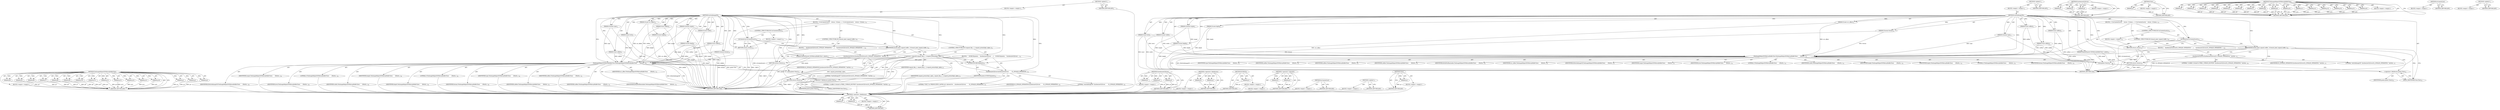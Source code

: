 digraph "View" {
vulnerable_117 [label=<(METHOD,&lt;operator&gt;.fieldAccess)>];
vulnerable_118 [label=<(PARAM,p1)>];
vulnerable_119 [label=<(PARAM,p2)>];
vulnerable_120 [label=<(BLOCK,&lt;empty&gt;,&lt;empty&gt;)>];
vulnerable_121 [label=<(METHOD_RETURN,ANY)>];
vulnerable_6 [label=<(METHOD,&lt;global&gt;)<SUB>1</SUB>>];
vulnerable_7 [label=<(BLOCK,&lt;empty&gt;,&lt;empty&gt;)<SUB>1</SUB>>];
vulnerable_8 [label=<(METHOD,texSubImage3D)<SUB>1</SUB>>];
vulnerable_9 [label=<(PARAM,GLenum target)<SUB>2</SUB>>];
vulnerable_10 [label=<(PARAM,GLint level)<SUB>3</SUB>>];
vulnerable_11 [label=<(PARAM,GLint xoffset)<SUB>4</SUB>>];
vulnerable_12 [label=<(PARAM,GLint yoffset)<SUB>5</SUB>>];
vulnerable_13 [label=<(PARAM,GLint zoffset)<SUB>6</SUB>>];
vulnerable_14 [label=<(PARAM,GLsizei width)<SUB>7</SUB>>];
vulnerable_15 [label=<(PARAM,GLsizei height)<SUB>8</SUB>>];
vulnerable_16 [label=<(PARAM,GLsizei depth)<SUB>9</SUB>>];
vulnerable_17 [label=<(PARAM,GLenum format)<SUB>10</SUB>>];
vulnerable_18 [label=<(PARAM,GLenum type)<SUB>11</SUB>>];
vulnerable_19 [label=<(PARAM,MaybeShared&lt;DOMArrayBufferView&gt; pixels)<SUB>12</SUB>>];
vulnerable_20 [label=<(PARAM,GLuint src_offset)<SUB>13</SUB>>];
vulnerable_21 [label=<(BLOCK,{
  if (isContextLost())
    return;
  if (boun...,{
  if (isContextLost())
    return;
  if (boun...)<SUB>13</SUB>>];
vulnerable_22 [label=<(CONTROL_STRUCTURE,IF,if (isContextLost()))<SUB>14</SUB>>];
vulnerable_23 [label=<(isContextLost,isContextLost())<SUB>14</SUB>>];
vulnerable_24 [label=<(BLOCK,&lt;empty&gt;,&lt;empty&gt;)<SUB>15</SUB>>];
vulnerable_25 [label=<(RETURN,return;,return;)<SUB>15</SUB>>];
vulnerable_26 [label=<(CONTROL_STRUCTURE,IF,if (bound_pixel_unpack_buffer_))<SUB>16</SUB>>];
vulnerable_27 [label=<(IDENTIFIER,bound_pixel_unpack_buffer_,if (bound_pixel_unpack_buffer_))<SUB>16</SUB>>];
vulnerable_28 [label=<(BLOCK,{
    SynthesizeGLError(GL_INVALID_OPERATION, &quot;...,{
    SynthesizeGLError(GL_INVALID_OPERATION, &quot;...)<SUB>16</SUB>>];
vulnerable_29 [label=<(SynthesizeGLError,SynthesizeGLError(GL_INVALID_OPERATION, &quot;texSub...)<SUB>17</SUB>>];
vulnerable_30 [label=<(IDENTIFIER,GL_INVALID_OPERATION,SynthesizeGLError(GL_INVALID_OPERATION, &quot;texSub...)<SUB>17</SUB>>];
vulnerable_31 [label=<(LITERAL,&quot;texSubImage3D&quot;,SynthesizeGLError(GL_INVALID_OPERATION, &quot;texSub...)<SUB>17</SUB>>];
vulnerable_32 [label=<(LITERAL,&quot;a buffer is bound to PIXEL_UNPACK_BUFFER&quot;,SynthesizeGLError(GL_INVALID_OPERATION, &quot;texSub...)<SUB>18</SUB>>];
vulnerable_33 [label=<(RETURN,return;,return;)<SUB>19</SUB>>];
vulnerable_34 [label=<(TexImageHelperDOMArrayBufferView,TexImageHelperDOMArrayBufferView(
       kTexSu...)<SUB>21</SUB>>];
vulnerable_35 [label=<(IDENTIFIER,kTexSubImage3D,TexImageHelperDOMArrayBufferView(
       kTexSu...)<SUB>22</SUB>>];
vulnerable_36 [label=<(IDENTIFIER,target,TexImageHelperDOMArrayBufferView(
       kTexSu...)<SUB>22</SUB>>];
vulnerable_37 [label=<(IDENTIFIER,level,TexImageHelperDOMArrayBufferView(
       kTexSu...)<SUB>22</SUB>>];
vulnerable_38 [label=<(LITERAL,0,TexImageHelperDOMArrayBufferView(
       kTexSu...)<SUB>22</SUB>>];
vulnerable_39 [label=<(IDENTIFIER,width,TexImageHelperDOMArrayBufferView(
       kTexSu...)<SUB>22</SUB>>];
vulnerable_40 [label=<(IDENTIFIER,height,TexImageHelperDOMArrayBufferView(
       kTexSu...)<SUB>22</SUB>>];
vulnerable_41 [label=<(IDENTIFIER,depth,TexImageHelperDOMArrayBufferView(
       kTexSu...)<SUB>22</SUB>>];
vulnerable_42 [label=<(LITERAL,0,TexImageHelperDOMArrayBufferView(
       kTexSu...)<SUB>22</SUB>>];
vulnerable_43 [label=<(IDENTIFIER,format,TexImageHelperDOMArrayBufferView(
       kTexSu...)<SUB>22</SUB>>];
vulnerable_44 [label=<(IDENTIFIER,type,TexImageHelperDOMArrayBufferView(
       kTexSu...)<SUB>22</SUB>>];
vulnerable_45 [label=<(IDENTIFIER,xoffset,TexImageHelperDOMArrayBufferView(
       kTexSu...)<SUB>23</SUB>>];
vulnerable_46 [label=<(IDENTIFIER,yoffset,TexImageHelperDOMArrayBufferView(
       kTexSu...)<SUB>23</SUB>>];
vulnerable_47 [label=<(IDENTIFIER,zoffset,TexImageHelperDOMArrayBufferView(
       kTexSu...)<SUB>23</SUB>>];
vulnerable_48 [label=<(View,pixels.View())<SUB>23</SUB>>];
vulnerable_49 [label=<(&lt;operator&gt;.fieldAccess,pixels.View)<SUB>23</SUB>>];
vulnerable_50 [label=<(IDENTIFIER,pixels,pixels.View())<SUB>23</SUB>>];
vulnerable_51 [label=<(FIELD_IDENTIFIER,View,View)<SUB>23</SUB>>];
vulnerable_52 [label=<(IDENTIFIER,kNullNotReachable,TexImageHelperDOMArrayBufferView(
       kTexSu...)<SUB>23</SUB>>];
vulnerable_53 [label=<(IDENTIFIER,src_offset,TexImageHelperDOMArrayBufferView(
       kTexSu...)<SUB>23</SUB>>];
vulnerable_54 [label=<(METHOD_RETURN,void)<SUB>1</SUB>>];
vulnerable_56 [label=<(METHOD_RETURN,ANY)<SUB>1</SUB>>];
vulnerable_88 [label=<(METHOD,SynthesizeGLError)>];
vulnerable_89 [label=<(PARAM,p1)>];
vulnerable_90 [label=<(PARAM,p2)>];
vulnerable_91 [label=<(PARAM,p3)>];
vulnerable_92 [label=<(BLOCK,&lt;empty&gt;,&lt;empty&gt;)>];
vulnerable_93 [label=<(METHOD_RETURN,ANY)>];
vulnerable_113 [label=<(METHOD,View)>];
vulnerable_114 [label=<(PARAM,p1)>];
vulnerable_115 [label=<(BLOCK,&lt;empty&gt;,&lt;empty&gt;)>];
vulnerable_116 [label=<(METHOD_RETURN,ANY)>];
vulnerable_94 [label=<(METHOD,TexImageHelperDOMArrayBufferView)>];
vulnerable_95 [label=<(PARAM,p1)>];
vulnerable_96 [label=<(PARAM,p2)>];
vulnerable_97 [label=<(PARAM,p3)>];
vulnerable_98 [label=<(PARAM,p4)>];
vulnerable_99 [label=<(PARAM,p5)>];
vulnerable_100 [label=<(PARAM,p6)>];
vulnerable_101 [label=<(PARAM,p7)>];
vulnerable_102 [label=<(PARAM,p8)>];
vulnerable_103 [label=<(PARAM,p9)>];
vulnerable_104 [label=<(PARAM,p10)>];
vulnerable_105 [label=<(PARAM,p11)>];
vulnerable_106 [label=<(PARAM,p12)>];
vulnerable_107 [label=<(PARAM,p13)>];
vulnerable_108 [label=<(PARAM,p14)>];
vulnerable_109 [label=<(PARAM,p15)>];
vulnerable_110 [label=<(PARAM,p16)>];
vulnerable_111 [label=<(BLOCK,&lt;empty&gt;,&lt;empty&gt;)>];
vulnerable_112 [label=<(METHOD_RETURN,ANY)>];
vulnerable_85 [label=<(METHOD,isContextLost)>];
vulnerable_86 [label=<(BLOCK,&lt;empty&gt;,&lt;empty&gt;)>];
vulnerable_87 [label=<(METHOD_RETURN,ANY)>];
vulnerable_79 [label=<(METHOD,&lt;global&gt;)<SUB>1</SUB>>];
vulnerable_80 [label=<(BLOCK,&lt;empty&gt;,&lt;empty&gt;)>];
vulnerable_81 [label=<(METHOD_RETURN,ANY)>];
fixed_117 [label=<(METHOD,TexImageHelperDOMArrayBufferView)>];
fixed_118 [label=<(PARAM,p1)>];
fixed_119 [label=<(PARAM,p2)>];
fixed_120 [label=<(PARAM,p3)>];
fixed_121 [label=<(PARAM,p4)>];
fixed_122 [label=<(PARAM,p5)>];
fixed_123 [label=<(PARAM,p6)>];
fixed_124 [label=<(PARAM,p7)>];
fixed_125 [label=<(PARAM,p8)>];
fixed_126 [label=<(PARAM,p9)>];
fixed_127 [label=<(PARAM,p10)>];
fixed_128 [label=<(PARAM,p11)>];
fixed_129 [label=<(PARAM,p12)>];
fixed_130 [label=<(PARAM,p13)>];
fixed_131 [label=<(PARAM,p14)>];
fixed_132 [label=<(PARAM,p15)>];
fixed_133 [label=<(PARAM,p16)>];
fixed_134 [label=<(BLOCK,&lt;empty&gt;,&lt;empty&gt;)>];
fixed_135 [label=<(METHOD_RETURN,ANY)>];
fixed_6 [label=<(METHOD,&lt;global&gt;)<SUB>1</SUB>>];
fixed_7 [label=<(BLOCK,&lt;empty&gt;,&lt;empty&gt;)<SUB>1</SUB>>];
fixed_8 [label=<(METHOD,texSubImage3D)<SUB>1</SUB>>];
fixed_9 [label=<(PARAM,GLenum target)<SUB>2</SUB>>];
fixed_10 [label=<(PARAM,GLint level)<SUB>3</SUB>>];
fixed_11 [label=<(PARAM,GLint xoffset)<SUB>4</SUB>>];
fixed_12 [label=<(PARAM,GLint yoffset)<SUB>5</SUB>>];
fixed_13 [label=<(PARAM,GLint zoffset)<SUB>6</SUB>>];
fixed_14 [label=<(PARAM,GLsizei width)<SUB>7</SUB>>];
fixed_15 [label=<(PARAM,GLsizei height)<SUB>8</SUB>>];
fixed_16 [label=<(PARAM,GLsizei depth)<SUB>9</SUB>>];
fixed_17 [label=<(PARAM,GLenum format)<SUB>10</SUB>>];
fixed_18 [label=<(PARAM,GLenum type)<SUB>11</SUB>>];
fixed_19 [label=<(PARAM,MaybeShared&lt;DOMArrayBufferView&gt; pixels)<SUB>12</SUB>>];
fixed_20 [label=<(PARAM,GLuint src_offset)<SUB>13</SUB>>];
fixed_21 [label=<(BLOCK,{
  if (isContextLost())
    return;
  if (boun...,{
  if (isContextLost())
    return;
  if (boun...)<SUB>13</SUB>>];
fixed_22 [label=<(CONTROL_STRUCTURE,IF,if (isContextLost()))<SUB>14</SUB>>];
fixed_23 [label=<(isContextLost,isContextLost())<SUB>14</SUB>>];
fixed_24 [label=<(BLOCK,&lt;empty&gt;,&lt;empty&gt;)<SUB>15</SUB>>];
fixed_25 [label=<(RETURN,return;,return;)<SUB>15</SUB>>];
fixed_26 [label=<(CONTROL_STRUCTURE,IF,if (bound_pixel_unpack_buffer_))<SUB>16</SUB>>];
fixed_27 [label=<(IDENTIFIER,bound_pixel_unpack_buffer_,if (bound_pixel_unpack_buffer_))<SUB>16</SUB>>];
fixed_28 [label=<(BLOCK,{
    SynthesizeGLError(GL_INVALID_OPERATION, &quot;...,{
    SynthesizeGLError(GL_INVALID_OPERATION, &quot;...)<SUB>16</SUB>>];
fixed_29 [label=<(SynthesizeGLError,SynthesizeGLError(GL_INVALID_OPERATION, &quot;texSub...)<SUB>17</SUB>>];
fixed_30 [label=<(IDENTIFIER,GL_INVALID_OPERATION,SynthesizeGLError(GL_INVALID_OPERATION, &quot;texSub...)<SUB>17</SUB>>];
fixed_31 [label=<(LITERAL,&quot;texSubImage3D&quot;,SynthesizeGLError(GL_INVALID_OPERATION, &quot;texSub...)<SUB>17</SUB>>];
fixed_32 [label=<(LITERAL,&quot;a buffer is bound to PIXEL_UNPACK_BUFFER&quot;,SynthesizeGLError(GL_INVALID_OPERATION, &quot;texSub...)<SUB>18</SUB>>];
fixed_33 [label=<(RETURN,return;,return;)<SUB>19</SUB>>];
fixed_34 [label=<(CONTROL_STRUCTURE,IF,if (unpack_flip_y_ || unpack_premultiply_alpha_))<SUB>21</SUB>>];
fixed_35 [label=<(&lt;operator&gt;.logicalOr,unpack_flip_y_ || unpack_premultiply_alpha_)<SUB>21</SUB>>];
fixed_36 [label=<(IDENTIFIER,unpack_flip_y_,unpack_flip_y_ || unpack_premultiply_alpha_)<SUB>21</SUB>>];
fixed_37 [label=<(IDENTIFIER,unpack_premultiply_alpha_,unpack_flip_y_ || unpack_premultiply_alpha_)<SUB>21</SUB>>];
fixed_38 [label=<(BLOCK,{
    DCHECK(pixels);
    SynthesizeGLError(
  ...,{
    DCHECK(pixels);
    SynthesizeGLError(
  ...)<SUB>21</SUB>>];
fixed_39 [label=<(DCHECK,DCHECK(pixels))<SUB>22</SUB>>];
fixed_40 [label=<(IDENTIFIER,pixels,DCHECK(pixels))<SUB>22</SUB>>];
fixed_41 [label=<(SynthesizeGLError,SynthesizeGLError(
        GL_INVALID_OPERATION...)<SUB>23</SUB>>];
fixed_42 [label=<(IDENTIFIER,GL_INVALID_OPERATION,SynthesizeGLError(
        GL_INVALID_OPERATION...)<SUB>24</SUB>>];
fixed_43 [label=<(LITERAL,&quot;texSubImage3D&quot;,SynthesizeGLError(
        GL_INVALID_OPERATION...)<SUB>24</SUB>>];
fixed_44 [label=<(LITERAL,&quot;FLIP_Y or PREMULTIPLY_ALPHA isn't allowed for ...,SynthesizeGLError(
        GL_INVALID_OPERATION...)<SUB>25</SUB>>];
fixed_45 [label=<(RETURN,return;,return;)<SUB>26</SUB>>];
fixed_46 [label=<(TexImageHelperDOMArrayBufferView,TexImageHelperDOMArrayBufferView(
       kTexSu...)<SUB>29</SUB>>];
fixed_47 [label=<(IDENTIFIER,kTexSubImage3D,TexImageHelperDOMArrayBufferView(
       kTexSu...)<SUB>30</SUB>>];
fixed_48 [label=<(IDENTIFIER,target,TexImageHelperDOMArrayBufferView(
       kTexSu...)<SUB>30</SUB>>];
fixed_49 [label=<(IDENTIFIER,level,TexImageHelperDOMArrayBufferView(
       kTexSu...)<SUB>30</SUB>>];
fixed_50 [label=<(LITERAL,0,TexImageHelperDOMArrayBufferView(
       kTexSu...)<SUB>30</SUB>>];
fixed_51 [label=<(IDENTIFIER,width,TexImageHelperDOMArrayBufferView(
       kTexSu...)<SUB>30</SUB>>];
fixed_52 [label=<(IDENTIFIER,height,TexImageHelperDOMArrayBufferView(
       kTexSu...)<SUB>30</SUB>>];
fixed_53 [label=<(IDENTIFIER,depth,TexImageHelperDOMArrayBufferView(
       kTexSu...)<SUB>30</SUB>>];
fixed_54 [label=<(LITERAL,0,TexImageHelperDOMArrayBufferView(
       kTexSu...)<SUB>30</SUB>>];
fixed_55 [label=<(IDENTIFIER,format,TexImageHelperDOMArrayBufferView(
       kTexSu...)<SUB>30</SUB>>];
fixed_56 [label=<(IDENTIFIER,type,TexImageHelperDOMArrayBufferView(
       kTexSu...)<SUB>30</SUB>>];
fixed_57 [label=<(IDENTIFIER,xoffset,TexImageHelperDOMArrayBufferView(
       kTexSu...)<SUB>31</SUB>>];
fixed_58 [label=<(IDENTIFIER,yoffset,TexImageHelperDOMArrayBufferView(
       kTexSu...)<SUB>31</SUB>>];
fixed_59 [label=<(IDENTIFIER,zoffset,TexImageHelperDOMArrayBufferView(
       kTexSu...)<SUB>31</SUB>>];
fixed_60 [label=<(View,pixels.View())<SUB>31</SUB>>];
fixed_61 [label=<(&lt;operator&gt;.fieldAccess,pixels.View)<SUB>31</SUB>>];
fixed_62 [label=<(IDENTIFIER,pixels,pixels.View())<SUB>31</SUB>>];
fixed_63 [label=<(FIELD_IDENTIFIER,View,View)<SUB>31</SUB>>];
fixed_64 [label=<(IDENTIFIER,kNullNotReachable,TexImageHelperDOMArrayBufferView(
       kTexSu...)<SUB>31</SUB>>];
fixed_65 [label=<(IDENTIFIER,src_offset,TexImageHelperDOMArrayBufferView(
       kTexSu...)<SUB>31</SUB>>];
fixed_66 [label=<(METHOD_RETURN,void)<SUB>1</SUB>>];
fixed_68 [label=<(METHOD_RETURN,ANY)<SUB>1</SUB>>];
fixed_102 [label=<(METHOD,SynthesizeGLError)>];
fixed_103 [label=<(PARAM,p1)>];
fixed_104 [label=<(PARAM,p2)>];
fixed_105 [label=<(PARAM,p3)>];
fixed_106 [label=<(BLOCK,&lt;empty&gt;,&lt;empty&gt;)>];
fixed_107 [label=<(METHOD_RETURN,ANY)>];
fixed_140 [label=<(METHOD,&lt;operator&gt;.fieldAccess)>];
fixed_141 [label=<(PARAM,p1)>];
fixed_142 [label=<(PARAM,p2)>];
fixed_143 [label=<(BLOCK,&lt;empty&gt;,&lt;empty&gt;)>];
fixed_144 [label=<(METHOD_RETURN,ANY)>];
fixed_113 [label=<(METHOD,DCHECK)>];
fixed_114 [label=<(PARAM,p1)>];
fixed_115 [label=<(BLOCK,&lt;empty&gt;,&lt;empty&gt;)>];
fixed_116 [label=<(METHOD_RETURN,ANY)>];
fixed_108 [label=<(METHOD,&lt;operator&gt;.logicalOr)>];
fixed_109 [label=<(PARAM,p1)>];
fixed_110 [label=<(PARAM,p2)>];
fixed_111 [label=<(BLOCK,&lt;empty&gt;,&lt;empty&gt;)>];
fixed_112 [label=<(METHOD_RETURN,ANY)>];
fixed_99 [label=<(METHOD,isContextLost)>];
fixed_100 [label=<(BLOCK,&lt;empty&gt;,&lt;empty&gt;)>];
fixed_101 [label=<(METHOD_RETURN,ANY)>];
fixed_93 [label=<(METHOD,&lt;global&gt;)<SUB>1</SUB>>];
fixed_94 [label=<(BLOCK,&lt;empty&gt;,&lt;empty&gt;)>];
fixed_95 [label=<(METHOD_RETURN,ANY)>];
fixed_136 [label=<(METHOD,View)>];
fixed_137 [label=<(PARAM,p1)>];
fixed_138 [label=<(BLOCK,&lt;empty&gt;,&lt;empty&gt;)>];
fixed_139 [label=<(METHOD_RETURN,ANY)>];
vulnerable_117 -> vulnerable_118  [key=0, label="AST: "];
vulnerable_117 -> vulnerable_118  [key=1, label="DDG: "];
vulnerable_117 -> vulnerable_120  [key=0, label="AST: "];
vulnerable_117 -> vulnerable_119  [key=0, label="AST: "];
vulnerable_117 -> vulnerable_119  [key=1, label="DDG: "];
vulnerable_117 -> vulnerable_121  [key=0, label="AST: "];
vulnerable_117 -> vulnerable_121  [key=1, label="CFG: "];
vulnerable_118 -> vulnerable_121  [key=0, label="DDG: p1"];
vulnerable_119 -> vulnerable_121  [key=0, label="DDG: p2"];
vulnerable_6 -> vulnerable_7  [key=0, label="AST: "];
vulnerable_6 -> vulnerable_56  [key=0, label="AST: "];
vulnerable_6 -> vulnerable_56  [key=1, label="CFG: "];
vulnerable_7 -> vulnerable_8  [key=0, label="AST: "];
vulnerable_8 -> vulnerable_9  [key=0, label="AST: "];
vulnerable_8 -> vulnerable_9  [key=1, label="DDG: "];
vulnerable_8 -> vulnerable_10  [key=0, label="AST: "];
vulnerable_8 -> vulnerable_10  [key=1, label="DDG: "];
vulnerable_8 -> vulnerable_11  [key=0, label="AST: "];
vulnerable_8 -> vulnerable_11  [key=1, label="DDG: "];
vulnerable_8 -> vulnerable_12  [key=0, label="AST: "];
vulnerable_8 -> vulnerable_12  [key=1, label="DDG: "];
vulnerable_8 -> vulnerable_13  [key=0, label="AST: "];
vulnerable_8 -> vulnerable_13  [key=1, label="DDG: "];
vulnerable_8 -> vulnerable_14  [key=0, label="AST: "];
vulnerable_8 -> vulnerable_14  [key=1, label="DDG: "];
vulnerable_8 -> vulnerable_15  [key=0, label="AST: "];
vulnerable_8 -> vulnerable_15  [key=1, label="DDG: "];
vulnerable_8 -> vulnerable_16  [key=0, label="AST: "];
vulnerable_8 -> vulnerable_16  [key=1, label="DDG: "];
vulnerable_8 -> vulnerable_17  [key=0, label="AST: "];
vulnerable_8 -> vulnerable_17  [key=1, label="DDG: "];
vulnerable_8 -> vulnerable_18  [key=0, label="AST: "];
vulnerable_8 -> vulnerable_18  [key=1, label="DDG: "];
vulnerable_8 -> vulnerable_19  [key=0, label="AST: "];
vulnerable_8 -> vulnerable_19  [key=1, label="DDG: "];
vulnerable_8 -> vulnerable_20  [key=0, label="AST: "];
vulnerable_8 -> vulnerable_20  [key=1, label="DDG: "];
vulnerable_8 -> vulnerable_21  [key=0, label="AST: "];
vulnerable_8 -> vulnerable_54  [key=0, label="AST: "];
vulnerable_8 -> vulnerable_23  [key=0, label="CFG: "];
vulnerable_8 -> vulnerable_23  [key=1, label="DDG: "];
vulnerable_8 -> vulnerable_27  [key=0, label="DDG: "];
vulnerable_8 -> vulnerable_34  [key=0, label="DDG: "];
vulnerable_8 -> vulnerable_25  [key=0, label="DDG: "];
vulnerable_8 -> vulnerable_33  [key=0, label="DDG: "];
vulnerable_8 -> vulnerable_29  [key=0, label="DDG: "];
vulnerable_9 -> vulnerable_54  [key=0, label="DDG: target"];
vulnerable_9 -> vulnerable_34  [key=0, label="DDG: target"];
vulnerable_10 -> vulnerable_54  [key=0, label="DDG: level"];
vulnerable_10 -> vulnerable_34  [key=0, label="DDG: level"];
vulnerable_11 -> vulnerable_54  [key=0, label="DDG: xoffset"];
vulnerable_11 -> vulnerable_34  [key=0, label="DDG: xoffset"];
vulnerable_12 -> vulnerable_54  [key=0, label="DDG: yoffset"];
vulnerable_12 -> vulnerable_34  [key=0, label="DDG: yoffset"];
vulnerable_13 -> vulnerable_54  [key=0, label="DDG: zoffset"];
vulnerable_13 -> vulnerable_34  [key=0, label="DDG: zoffset"];
vulnerable_14 -> vulnerable_54  [key=0, label="DDG: width"];
vulnerable_14 -> vulnerable_34  [key=0, label="DDG: width"];
vulnerable_15 -> vulnerable_54  [key=0, label="DDG: height"];
vulnerable_15 -> vulnerable_34  [key=0, label="DDG: height"];
vulnerable_16 -> vulnerable_54  [key=0, label="DDG: depth"];
vulnerable_16 -> vulnerable_34  [key=0, label="DDG: depth"];
vulnerable_17 -> vulnerable_54  [key=0, label="DDG: format"];
vulnerable_17 -> vulnerable_34  [key=0, label="DDG: format"];
vulnerable_18 -> vulnerable_54  [key=0, label="DDG: type"];
vulnerable_18 -> vulnerable_34  [key=0, label="DDG: type"];
vulnerable_19 -> vulnerable_54  [key=0, label="DDG: pixels"];
vulnerable_19 -> vulnerable_48  [key=0, label="DDG: pixels"];
vulnerable_20 -> vulnerable_54  [key=0, label="DDG: src_offset"];
vulnerable_20 -> vulnerable_34  [key=0, label="DDG: src_offset"];
vulnerable_21 -> vulnerable_22  [key=0, label="AST: "];
vulnerable_21 -> vulnerable_26  [key=0, label="AST: "];
vulnerable_21 -> vulnerable_34  [key=0, label="AST: "];
vulnerable_22 -> vulnerable_23  [key=0, label="AST: "];
vulnerable_22 -> vulnerable_24  [key=0, label="AST: "];
vulnerable_23 -> vulnerable_25  [key=0, label="CFG: "];
vulnerable_23 -> vulnerable_25  [key=1, label="CDG: "];
vulnerable_23 -> vulnerable_27  [key=0, label="CFG: "];
vulnerable_23 -> vulnerable_27  [key=1, label="CDG: "];
vulnerable_23 -> vulnerable_54  [key=0, label="DDG: isContextLost()"];
vulnerable_24 -> vulnerable_25  [key=0, label="AST: "];
vulnerable_25 -> vulnerable_54  [key=0, label="CFG: "];
vulnerable_25 -> vulnerable_54  [key=1, label="DDG: &lt;RET&gt;"];
vulnerable_26 -> vulnerable_27  [key=0, label="AST: "];
vulnerable_26 -> vulnerable_28  [key=0, label="AST: "];
vulnerable_27 -> vulnerable_29  [key=0, label="CFG: "];
vulnerable_27 -> vulnerable_29  [key=1, label="CDG: "];
vulnerable_27 -> vulnerable_51  [key=0, label="CFG: "];
vulnerable_27 -> vulnerable_51  [key=1, label="CDG: "];
vulnerable_27 -> vulnerable_34  [key=0, label="CDG: "];
vulnerable_27 -> vulnerable_48  [key=0, label="CDG: "];
vulnerable_27 -> vulnerable_49  [key=0, label="CDG: "];
vulnerable_27 -> vulnerable_33  [key=0, label="CDG: "];
vulnerable_28 -> vulnerable_29  [key=0, label="AST: "];
vulnerable_28 -> vulnerable_33  [key=0, label="AST: "];
vulnerable_29 -> vulnerable_30  [key=0, label="AST: "];
vulnerable_29 -> vulnerable_31  [key=0, label="AST: "];
vulnerable_29 -> vulnerable_32  [key=0, label="AST: "];
vulnerable_29 -> vulnerable_33  [key=0, label="CFG: "];
vulnerable_29 -> vulnerable_54  [key=0, label="DDG: GL_INVALID_OPERATION"];
vulnerable_33 -> vulnerable_54  [key=0, label="CFG: "];
vulnerable_33 -> vulnerable_54  [key=1, label="DDG: &lt;RET&gt;"];
vulnerable_34 -> vulnerable_35  [key=0, label="AST: "];
vulnerable_34 -> vulnerable_36  [key=0, label="AST: "];
vulnerable_34 -> vulnerable_37  [key=0, label="AST: "];
vulnerable_34 -> vulnerable_38  [key=0, label="AST: "];
vulnerable_34 -> vulnerable_39  [key=0, label="AST: "];
vulnerable_34 -> vulnerable_40  [key=0, label="AST: "];
vulnerable_34 -> vulnerable_41  [key=0, label="AST: "];
vulnerable_34 -> vulnerable_42  [key=0, label="AST: "];
vulnerable_34 -> vulnerable_43  [key=0, label="AST: "];
vulnerable_34 -> vulnerable_44  [key=0, label="AST: "];
vulnerable_34 -> vulnerable_45  [key=0, label="AST: "];
vulnerable_34 -> vulnerable_46  [key=0, label="AST: "];
vulnerable_34 -> vulnerable_47  [key=0, label="AST: "];
vulnerable_34 -> vulnerable_48  [key=0, label="AST: "];
vulnerable_34 -> vulnerable_52  [key=0, label="AST: "];
vulnerable_34 -> vulnerable_53  [key=0, label="AST: "];
vulnerable_34 -> vulnerable_54  [key=0, label="CFG: "];
vulnerable_34 -> vulnerable_54  [key=1, label="DDG: kTexSubImage3D"];
vulnerable_48 -> vulnerable_49  [key=0, label="AST: "];
vulnerable_48 -> vulnerable_34  [key=0, label="CFG: "];
vulnerable_48 -> vulnerable_34  [key=1, label="DDG: pixels.View"];
vulnerable_49 -> vulnerable_50  [key=0, label="AST: "];
vulnerable_49 -> vulnerable_51  [key=0, label="AST: "];
vulnerable_49 -> vulnerable_48  [key=0, label="CFG: "];
vulnerable_51 -> vulnerable_49  [key=0, label="CFG: "];
vulnerable_88 -> vulnerable_89  [key=0, label="AST: "];
vulnerable_88 -> vulnerable_89  [key=1, label="DDG: "];
vulnerable_88 -> vulnerable_92  [key=0, label="AST: "];
vulnerable_88 -> vulnerable_90  [key=0, label="AST: "];
vulnerable_88 -> vulnerable_90  [key=1, label="DDG: "];
vulnerable_88 -> vulnerable_93  [key=0, label="AST: "];
vulnerable_88 -> vulnerable_93  [key=1, label="CFG: "];
vulnerable_88 -> vulnerable_91  [key=0, label="AST: "];
vulnerable_88 -> vulnerable_91  [key=1, label="DDG: "];
vulnerable_89 -> vulnerable_93  [key=0, label="DDG: p1"];
vulnerable_90 -> vulnerable_93  [key=0, label="DDG: p2"];
vulnerable_91 -> vulnerable_93  [key=0, label="DDG: p3"];
vulnerable_113 -> vulnerable_114  [key=0, label="AST: "];
vulnerable_113 -> vulnerable_114  [key=1, label="DDG: "];
vulnerable_113 -> vulnerable_115  [key=0, label="AST: "];
vulnerable_113 -> vulnerable_116  [key=0, label="AST: "];
vulnerable_113 -> vulnerable_116  [key=1, label="CFG: "];
vulnerable_114 -> vulnerable_116  [key=0, label="DDG: p1"];
vulnerable_94 -> vulnerable_95  [key=0, label="AST: "];
vulnerable_94 -> vulnerable_95  [key=1, label="DDG: "];
vulnerable_94 -> vulnerable_111  [key=0, label="AST: "];
vulnerable_94 -> vulnerable_96  [key=0, label="AST: "];
vulnerable_94 -> vulnerable_96  [key=1, label="DDG: "];
vulnerable_94 -> vulnerable_112  [key=0, label="AST: "];
vulnerable_94 -> vulnerable_112  [key=1, label="CFG: "];
vulnerable_94 -> vulnerable_97  [key=0, label="AST: "];
vulnerable_94 -> vulnerable_97  [key=1, label="DDG: "];
vulnerable_94 -> vulnerable_98  [key=0, label="AST: "];
vulnerable_94 -> vulnerable_98  [key=1, label="DDG: "];
vulnerable_94 -> vulnerable_99  [key=0, label="AST: "];
vulnerable_94 -> vulnerable_99  [key=1, label="DDG: "];
vulnerable_94 -> vulnerable_100  [key=0, label="AST: "];
vulnerable_94 -> vulnerable_100  [key=1, label="DDG: "];
vulnerable_94 -> vulnerable_101  [key=0, label="AST: "];
vulnerable_94 -> vulnerable_101  [key=1, label="DDG: "];
vulnerable_94 -> vulnerable_102  [key=0, label="AST: "];
vulnerable_94 -> vulnerable_102  [key=1, label="DDG: "];
vulnerable_94 -> vulnerable_103  [key=0, label="AST: "];
vulnerable_94 -> vulnerable_103  [key=1, label="DDG: "];
vulnerable_94 -> vulnerable_104  [key=0, label="AST: "];
vulnerable_94 -> vulnerable_104  [key=1, label="DDG: "];
vulnerable_94 -> vulnerable_105  [key=0, label="AST: "];
vulnerable_94 -> vulnerable_105  [key=1, label="DDG: "];
vulnerable_94 -> vulnerable_106  [key=0, label="AST: "];
vulnerable_94 -> vulnerable_106  [key=1, label="DDG: "];
vulnerable_94 -> vulnerable_107  [key=0, label="AST: "];
vulnerable_94 -> vulnerable_107  [key=1, label="DDG: "];
vulnerable_94 -> vulnerable_108  [key=0, label="AST: "];
vulnerable_94 -> vulnerable_108  [key=1, label="DDG: "];
vulnerable_94 -> vulnerable_109  [key=0, label="AST: "];
vulnerable_94 -> vulnerable_109  [key=1, label="DDG: "];
vulnerable_94 -> vulnerable_110  [key=0, label="AST: "];
vulnerable_94 -> vulnerable_110  [key=1, label="DDG: "];
vulnerable_95 -> vulnerable_112  [key=0, label="DDG: p1"];
vulnerable_96 -> vulnerable_112  [key=0, label="DDG: p2"];
vulnerable_97 -> vulnerable_112  [key=0, label="DDG: p3"];
vulnerable_98 -> vulnerable_112  [key=0, label="DDG: p4"];
vulnerable_99 -> vulnerable_112  [key=0, label="DDG: p5"];
vulnerable_100 -> vulnerable_112  [key=0, label="DDG: p6"];
vulnerable_101 -> vulnerable_112  [key=0, label="DDG: p7"];
vulnerable_102 -> vulnerable_112  [key=0, label="DDG: p8"];
vulnerable_103 -> vulnerable_112  [key=0, label="DDG: p9"];
vulnerable_104 -> vulnerable_112  [key=0, label="DDG: p10"];
vulnerable_105 -> vulnerable_112  [key=0, label="DDG: p11"];
vulnerable_106 -> vulnerable_112  [key=0, label="DDG: p12"];
vulnerable_107 -> vulnerable_112  [key=0, label="DDG: p13"];
vulnerable_108 -> vulnerable_112  [key=0, label="DDG: p14"];
vulnerable_109 -> vulnerable_112  [key=0, label="DDG: p15"];
vulnerable_110 -> vulnerable_112  [key=0, label="DDG: p16"];
vulnerable_85 -> vulnerable_86  [key=0, label="AST: "];
vulnerable_85 -> vulnerable_87  [key=0, label="AST: "];
vulnerable_85 -> vulnerable_87  [key=1, label="CFG: "];
vulnerable_79 -> vulnerable_80  [key=0, label="AST: "];
vulnerable_79 -> vulnerable_81  [key=0, label="AST: "];
vulnerable_79 -> vulnerable_81  [key=1, label="CFG: "];
fixed_117 -> fixed_118  [key=0, label="AST: "];
fixed_117 -> fixed_118  [key=1, label="DDG: "];
fixed_117 -> fixed_134  [key=0, label="AST: "];
fixed_117 -> fixed_119  [key=0, label="AST: "];
fixed_117 -> fixed_119  [key=1, label="DDG: "];
fixed_117 -> fixed_135  [key=0, label="AST: "];
fixed_117 -> fixed_135  [key=1, label="CFG: "];
fixed_117 -> fixed_120  [key=0, label="AST: "];
fixed_117 -> fixed_120  [key=1, label="DDG: "];
fixed_117 -> fixed_121  [key=0, label="AST: "];
fixed_117 -> fixed_121  [key=1, label="DDG: "];
fixed_117 -> fixed_122  [key=0, label="AST: "];
fixed_117 -> fixed_122  [key=1, label="DDG: "];
fixed_117 -> fixed_123  [key=0, label="AST: "];
fixed_117 -> fixed_123  [key=1, label="DDG: "];
fixed_117 -> fixed_124  [key=0, label="AST: "];
fixed_117 -> fixed_124  [key=1, label="DDG: "];
fixed_117 -> fixed_125  [key=0, label="AST: "];
fixed_117 -> fixed_125  [key=1, label="DDG: "];
fixed_117 -> fixed_126  [key=0, label="AST: "];
fixed_117 -> fixed_126  [key=1, label="DDG: "];
fixed_117 -> fixed_127  [key=0, label="AST: "];
fixed_117 -> fixed_127  [key=1, label="DDG: "];
fixed_117 -> fixed_128  [key=0, label="AST: "];
fixed_117 -> fixed_128  [key=1, label="DDG: "];
fixed_117 -> fixed_129  [key=0, label="AST: "];
fixed_117 -> fixed_129  [key=1, label="DDG: "];
fixed_117 -> fixed_130  [key=0, label="AST: "];
fixed_117 -> fixed_130  [key=1, label="DDG: "];
fixed_117 -> fixed_131  [key=0, label="AST: "];
fixed_117 -> fixed_131  [key=1, label="DDG: "];
fixed_117 -> fixed_132  [key=0, label="AST: "];
fixed_117 -> fixed_132  [key=1, label="DDG: "];
fixed_117 -> fixed_133  [key=0, label="AST: "];
fixed_117 -> fixed_133  [key=1, label="DDG: "];
fixed_118 -> fixed_135  [key=0, label="DDG: p1"];
fixed_119 -> fixed_135  [key=0, label="DDG: p2"];
fixed_120 -> fixed_135  [key=0, label="DDG: p3"];
fixed_121 -> fixed_135  [key=0, label="DDG: p4"];
fixed_122 -> fixed_135  [key=0, label="DDG: p5"];
fixed_123 -> fixed_135  [key=0, label="DDG: p6"];
fixed_124 -> fixed_135  [key=0, label="DDG: p7"];
fixed_125 -> fixed_135  [key=0, label="DDG: p8"];
fixed_126 -> fixed_135  [key=0, label="DDG: p9"];
fixed_127 -> fixed_135  [key=0, label="DDG: p10"];
fixed_128 -> fixed_135  [key=0, label="DDG: p11"];
fixed_129 -> fixed_135  [key=0, label="DDG: p12"];
fixed_130 -> fixed_135  [key=0, label="DDG: p13"];
fixed_131 -> fixed_135  [key=0, label="DDG: p14"];
fixed_132 -> fixed_135  [key=0, label="DDG: p15"];
fixed_133 -> fixed_135  [key=0, label="DDG: p16"];
fixed_134 -> vulnerable_117  [key=0];
fixed_135 -> vulnerable_117  [key=0];
fixed_6 -> fixed_7  [key=0, label="AST: "];
fixed_6 -> fixed_68  [key=0, label="AST: "];
fixed_6 -> fixed_68  [key=1, label="CFG: "];
fixed_7 -> fixed_8  [key=0, label="AST: "];
fixed_8 -> fixed_9  [key=0, label="AST: "];
fixed_8 -> fixed_9  [key=1, label="DDG: "];
fixed_8 -> fixed_10  [key=0, label="AST: "];
fixed_8 -> fixed_10  [key=1, label="DDG: "];
fixed_8 -> fixed_11  [key=0, label="AST: "];
fixed_8 -> fixed_11  [key=1, label="DDG: "];
fixed_8 -> fixed_12  [key=0, label="AST: "];
fixed_8 -> fixed_12  [key=1, label="DDG: "];
fixed_8 -> fixed_13  [key=0, label="AST: "];
fixed_8 -> fixed_13  [key=1, label="DDG: "];
fixed_8 -> fixed_14  [key=0, label="AST: "];
fixed_8 -> fixed_14  [key=1, label="DDG: "];
fixed_8 -> fixed_15  [key=0, label="AST: "];
fixed_8 -> fixed_15  [key=1, label="DDG: "];
fixed_8 -> fixed_16  [key=0, label="AST: "];
fixed_8 -> fixed_16  [key=1, label="DDG: "];
fixed_8 -> fixed_17  [key=0, label="AST: "];
fixed_8 -> fixed_17  [key=1, label="DDG: "];
fixed_8 -> fixed_18  [key=0, label="AST: "];
fixed_8 -> fixed_18  [key=1, label="DDG: "];
fixed_8 -> fixed_19  [key=0, label="AST: "];
fixed_8 -> fixed_19  [key=1, label="DDG: "];
fixed_8 -> fixed_20  [key=0, label="AST: "];
fixed_8 -> fixed_20  [key=1, label="DDG: "];
fixed_8 -> fixed_21  [key=0, label="AST: "];
fixed_8 -> fixed_66  [key=0, label="AST: "];
fixed_8 -> fixed_23  [key=0, label="CFG: "];
fixed_8 -> fixed_23  [key=1, label="DDG: "];
fixed_8 -> fixed_27  [key=0, label="DDG: "];
fixed_8 -> fixed_46  [key=0, label="DDG: "];
fixed_8 -> fixed_25  [key=0, label="DDG: "];
fixed_8 -> fixed_33  [key=0, label="DDG: "];
fixed_8 -> fixed_35  [key=0, label="DDG: "];
fixed_8 -> fixed_45  [key=0, label="DDG: "];
fixed_8 -> fixed_29  [key=0, label="DDG: "];
fixed_8 -> fixed_39  [key=0, label="DDG: "];
fixed_8 -> fixed_41  [key=0, label="DDG: "];
fixed_9 -> fixed_66  [key=0, label="DDG: target"];
fixed_9 -> fixed_46  [key=0, label="DDG: target"];
fixed_10 -> fixed_66  [key=0, label="DDG: level"];
fixed_10 -> fixed_46  [key=0, label="DDG: level"];
fixed_11 -> fixed_66  [key=0, label="DDG: xoffset"];
fixed_11 -> fixed_46  [key=0, label="DDG: xoffset"];
fixed_12 -> fixed_66  [key=0, label="DDG: yoffset"];
fixed_12 -> fixed_46  [key=0, label="DDG: yoffset"];
fixed_13 -> fixed_66  [key=0, label="DDG: zoffset"];
fixed_13 -> fixed_46  [key=0, label="DDG: zoffset"];
fixed_14 -> fixed_66  [key=0, label="DDG: width"];
fixed_14 -> fixed_46  [key=0, label="DDG: width"];
fixed_15 -> fixed_66  [key=0, label="DDG: height"];
fixed_15 -> fixed_46  [key=0, label="DDG: height"];
fixed_16 -> fixed_66  [key=0, label="DDG: depth"];
fixed_16 -> fixed_46  [key=0, label="DDG: depth"];
fixed_17 -> fixed_66  [key=0, label="DDG: format"];
fixed_17 -> fixed_46  [key=0, label="DDG: format"];
fixed_18 -> fixed_66  [key=0, label="DDG: type"];
fixed_18 -> fixed_46  [key=0, label="DDG: type"];
fixed_19 -> fixed_66  [key=0, label="DDG: pixels"];
fixed_19 -> fixed_60  [key=0, label="DDG: pixels"];
fixed_19 -> fixed_39  [key=0, label="DDG: pixels"];
fixed_20 -> fixed_66  [key=0, label="DDG: src_offset"];
fixed_20 -> fixed_46  [key=0, label="DDG: src_offset"];
fixed_21 -> fixed_22  [key=0, label="AST: "];
fixed_21 -> fixed_26  [key=0, label="AST: "];
fixed_21 -> fixed_34  [key=0, label="AST: "];
fixed_21 -> fixed_46  [key=0, label="AST: "];
fixed_22 -> fixed_23  [key=0, label="AST: "];
fixed_22 -> fixed_24  [key=0, label="AST: "];
fixed_23 -> fixed_25  [key=0, label="CFG: "];
fixed_23 -> fixed_25  [key=1, label="CDG: "];
fixed_23 -> fixed_27  [key=0, label="CFG: "];
fixed_23 -> fixed_27  [key=1, label="CDG: "];
fixed_23 -> fixed_66  [key=0, label="DDG: isContextLost()"];
fixed_24 -> fixed_25  [key=0, label="AST: "];
fixed_25 -> fixed_66  [key=0, label="CFG: "];
fixed_25 -> fixed_66  [key=1, label="DDG: &lt;RET&gt;"];
fixed_26 -> fixed_27  [key=0, label="AST: "];
fixed_26 -> fixed_28  [key=0, label="AST: "];
fixed_27 -> fixed_29  [key=0, label="CFG: "];
fixed_27 -> fixed_29  [key=1, label="CDG: "];
fixed_27 -> fixed_35  [key=0, label="CFG: "];
fixed_27 -> fixed_35  [key=1, label="CDG: "];
fixed_27 -> fixed_33  [key=0, label="CDG: "];
fixed_28 -> fixed_29  [key=0, label="AST: "];
fixed_28 -> fixed_33  [key=0, label="AST: "];
fixed_29 -> fixed_30  [key=0, label="AST: "];
fixed_29 -> fixed_31  [key=0, label="AST: "];
fixed_29 -> fixed_32  [key=0, label="AST: "];
fixed_29 -> fixed_33  [key=0, label="CFG: "];
fixed_30 -> vulnerable_117  [key=0];
fixed_31 -> vulnerable_117  [key=0];
fixed_32 -> vulnerable_117  [key=0];
fixed_33 -> fixed_66  [key=0, label="CFG: "];
fixed_33 -> fixed_66  [key=1, label="DDG: &lt;RET&gt;"];
fixed_34 -> fixed_35  [key=0, label="AST: "];
fixed_34 -> fixed_38  [key=0, label="AST: "];
fixed_35 -> fixed_36  [key=0, label="AST: "];
fixed_35 -> fixed_37  [key=0, label="AST: "];
fixed_35 -> fixed_39  [key=0, label="CFG: "];
fixed_35 -> fixed_39  [key=1, label="CDG: "];
fixed_35 -> fixed_63  [key=0, label="CFG: "];
fixed_35 -> fixed_63  [key=1, label="CDG: "];
fixed_35 -> fixed_66  [key=0, label="DDG: unpack_premultiply_alpha_"];
fixed_35 -> fixed_60  [key=0, label="CDG: "];
fixed_35 -> fixed_61  [key=0, label="CDG: "];
fixed_35 -> fixed_46  [key=0, label="CDG: "];
fixed_35 -> fixed_41  [key=0, label="CDG: "];
fixed_35 -> fixed_45  [key=0, label="CDG: "];
fixed_36 -> vulnerable_117  [key=0];
fixed_37 -> vulnerable_117  [key=0];
fixed_38 -> fixed_39  [key=0, label="AST: "];
fixed_38 -> fixed_41  [key=0, label="AST: "];
fixed_38 -> fixed_45  [key=0, label="AST: "];
fixed_39 -> fixed_40  [key=0, label="AST: "];
fixed_39 -> fixed_41  [key=0, label="CFG: "];
fixed_40 -> vulnerable_117  [key=0];
fixed_41 -> fixed_42  [key=0, label="AST: "];
fixed_41 -> fixed_43  [key=0, label="AST: "];
fixed_41 -> fixed_44  [key=0, label="AST: "];
fixed_41 -> fixed_45  [key=0, label="CFG: "];
fixed_42 -> vulnerable_117  [key=0];
fixed_43 -> vulnerable_117  [key=0];
fixed_44 -> vulnerable_117  [key=0];
fixed_45 -> fixed_66  [key=0, label="CFG: "];
fixed_45 -> fixed_66  [key=1, label="DDG: &lt;RET&gt;"];
fixed_46 -> fixed_47  [key=0, label="AST: "];
fixed_46 -> fixed_48  [key=0, label="AST: "];
fixed_46 -> fixed_49  [key=0, label="AST: "];
fixed_46 -> fixed_50  [key=0, label="AST: "];
fixed_46 -> fixed_51  [key=0, label="AST: "];
fixed_46 -> fixed_52  [key=0, label="AST: "];
fixed_46 -> fixed_53  [key=0, label="AST: "];
fixed_46 -> fixed_54  [key=0, label="AST: "];
fixed_46 -> fixed_55  [key=0, label="AST: "];
fixed_46 -> fixed_56  [key=0, label="AST: "];
fixed_46 -> fixed_57  [key=0, label="AST: "];
fixed_46 -> fixed_58  [key=0, label="AST: "];
fixed_46 -> fixed_59  [key=0, label="AST: "];
fixed_46 -> fixed_60  [key=0, label="AST: "];
fixed_46 -> fixed_64  [key=0, label="AST: "];
fixed_46 -> fixed_65  [key=0, label="AST: "];
fixed_46 -> fixed_66  [key=0, label="CFG: "];
fixed_46 -> fixed_66  [key=1, label="DDG: kTexSubImage3D"];
fixed_47 -> vulnerable_117  [key=0];
fixed_48 -> vulnerable_117  [key=0];
fixed_49 -> vulnerable_117  [key=0];
fixed_50 -> vulnerable_117  [key=0];
fixed_51 -> vulnerable_117  [key=0];
fixed_52 -> vulnerable_117  [key=0];
fixed_53 -> vulnerable_117  [key=0];
fixed_54 -> vulnerable_117  [key=0];
fixed_55 -> vulnerable_117  [key=0];
fixed_56 -> vulnerable_117  [key=0];
fixed_57 -> vulnerable_117  [key=0];
fixed_58 -> vulnerable_117  [key=0];
fixed_59 -> vulnerable_117  [key=0];
fixed_60 -> fixed_61  [key=0, label="AST: "];
fixed_60 -> fixed_46  [key=0, label="CFG: "];
fixed_60 -> fixed_46  [key=1, label="DDG: pixels.View"];
fixed_61 -> fixed_62  [key=0, label="AST: "];
fixed_61 -> fixed_63  [key=0, label="AST: "];
fixed_61 -> fixed_60  [key=0, label="CFG: "];
fixed_62 -> vulnerable_117  [key=0];
fixed_63 -> fixed_61  [key=0, label="CFG: "];
fixed_64 -> vulnerable_117  [key=0];
fixed_65 -> vulnerable_117  [key=0];
fixed_66 -> vulnerable_117  [key=0];
fixed_68 -> vulnerable_117  [key=0];
fixed_102 -> fixed_103  [key=0, label="AST: "];
fixed_102 -> fixed_103  [key=1, label="DDG: "];
fixed_102 -> fixed_106  [key=0, label="AST: "];
fixed_102 -> fixed_104  [key=0, label="AST: "];
fixed_102 -> fixed_104  [key=1, label="DDG: "];
fixed_102 -> fixed_107  [key=0, label="AST: "];
fixed_102 -> fixed_107  [key=1, label="CFG: "];
fixed_102 -> fixed_105  [key=0, label="AST: "];
fixed_102 -> fixed_105  [key=1, label="DDG: "];
fixed_103 -> fixed_107  [key=0, label="DDG: p1"];
fixed_104 -> fixed_107  [key=0, label="DDG: p2"];
fixed_105 -> fixed_107  [key=0, label="DDG: p3"];
fixed_106 -> vulnerable_117  [key=0];
fixed_107 -> vulnerable_117  [key=0];
fixed_140 -> fixed_141  [key=0, label="AST: "];
fixed_140 -> fixed_141  [key=1, label="DDG: "];
fixed_140 -> fixed_143  [key=0, label="AST: "];
fixed_140 -> fixed_142  [key=0, label="AST: "];
fixed_140 -> fixed_142  [key=1, label="DDG: "];
fixed_140 -> fixed_144  [key=0, label="AST: "];
fixed_140 -> fixed_144  [key=1, label="CFG: "];
fixed_141 -> fixed_144  [key=0, label="DDG: p1"];
fixed_142 -> fixed_144  [key=0, label="DDG: p2"];
fixed_143 -> vulnerable_117  [key=0];
fixed_144 -> vulnerable_117  [key=0];
fixed_113 -> fixed_114  [key=0, label="AST: "];
fixed_113 -> fixed_114  [key=1, label="DDG: "];
fixed_113 -> fixed_115  [key=0, label="AST: "];
fixed_113 -> fixed_116  [key=0, label="AST: "];
fixed_113 -> fixed_116  [key=1, label="CFG: "];
fixed_114 -> fixed_116  [key=0, label="DDG: p1"];
fixed_115 -> vulnerable_117  [key=0];
fixed_116 -> vulnerable_117  [key=0];
fixed_108 -> fixed_109  [key=0, label="AST: "];
fixed_108 -> fixed_109  [key=1, label="DDG: "];
fixed_108 -> fixed_111  [key=0, label="AST: "];
fixed_108 -> fixed_110  [key=0, label="AST: "];
fixed_108 -> fixed_110  [key=1, label="DDG: "];
fixed_108 -> fixed_112  [key=0, label="AST: "];
fixed_108 -> fixed_112  [key=1, label="CFG: "];
fixed_109 -> fixed_112  [key=0, label="DDG: p1"];
fixed_110 -> fixed_112  [key=0, label="DDG: p2"];
fixed_111 -> vulnerable_117  [key=0];
fixed_112 -> vulnerable_117  [key=0];
fixed_99 -> fixed_100  [key=0, label="AST: "];
fixed_99 -> fixed_101  [key=0, label="AST: "];
fixed_99 -> fixed_101  [key=1, label="CFG: "];
fixed_100 -> vulnerable_117  [key=0];
fixed_101 -> vulnerable_117  [key=0];
fixed_93 -> fixed_94  [key=0, label="AST: "];
fixed_93 -> fixed_95  [key=0, label="AST: "];
fixed_93 -> fixed_95  [key=1, label="CFG: "];
fixed_94 -> vulnerable_117  [key=0];
fixed_95 -> vulnerable_117  [key=0];
fixed_136 -> fixed_137  [key=0, label="AST: "];
fixed_136 -> fixed_137  [key=1, label="DDG: "];
fixed_136 -> fixed_138  [key=0, label="AST: "];
fixed_136 -> fixed_139  [key=0, label="AST: "];
fixed_136 -> fixed_139  [key=1, label="CFG: "];
fixed_137 -> fixed_139  [key=0, label="DDG: p1"];
fixed_138 -> vulnerable_117  [key=0];
fixed_139 -> vulnerable_117  [key=0];
}
